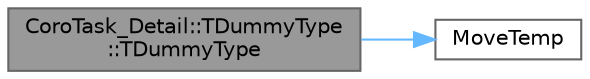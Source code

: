 digraph "CoroTask_Detail::TDummyType::TDummyType"
{
 // INTERACTIVE_SVG=YES
 // LATEX_PDF_SIZE
  bgcolor="transparent";
  edge [fontname=Helvetica,fontsize=10,labelfontname=Helvetica,labelfontsize=10];
  node [fontname=Helvetica,fontsize=10,shape=box,height=0.2,width=0.4];
  rankdir="LR";
  Node1 [id="Node000001",label="CoroTask_Detail::TDummyType\l::TDummyType",height=0.2,width=0.4,color="gray40", fillcolor="grey60", style="filled", fontcolor="black",tooltip=" "];
  Node1 -> Node2 [id="edge1_Node000001_Node000002",color="steelblue1",style="solid",tooltip=" "];
  Node2 [id="Node000002",label="MoveTemp",height=0.2,width=0.4,color="grey40", fillcolor="white", style="filled",URL="$d4/d24/UnrealTemplate_8h.html#ad5e6c049aeb9c9115fec514ba581dbb6",tooltip="MoveTemp will cast a reference to an rvalue reference."];
}
